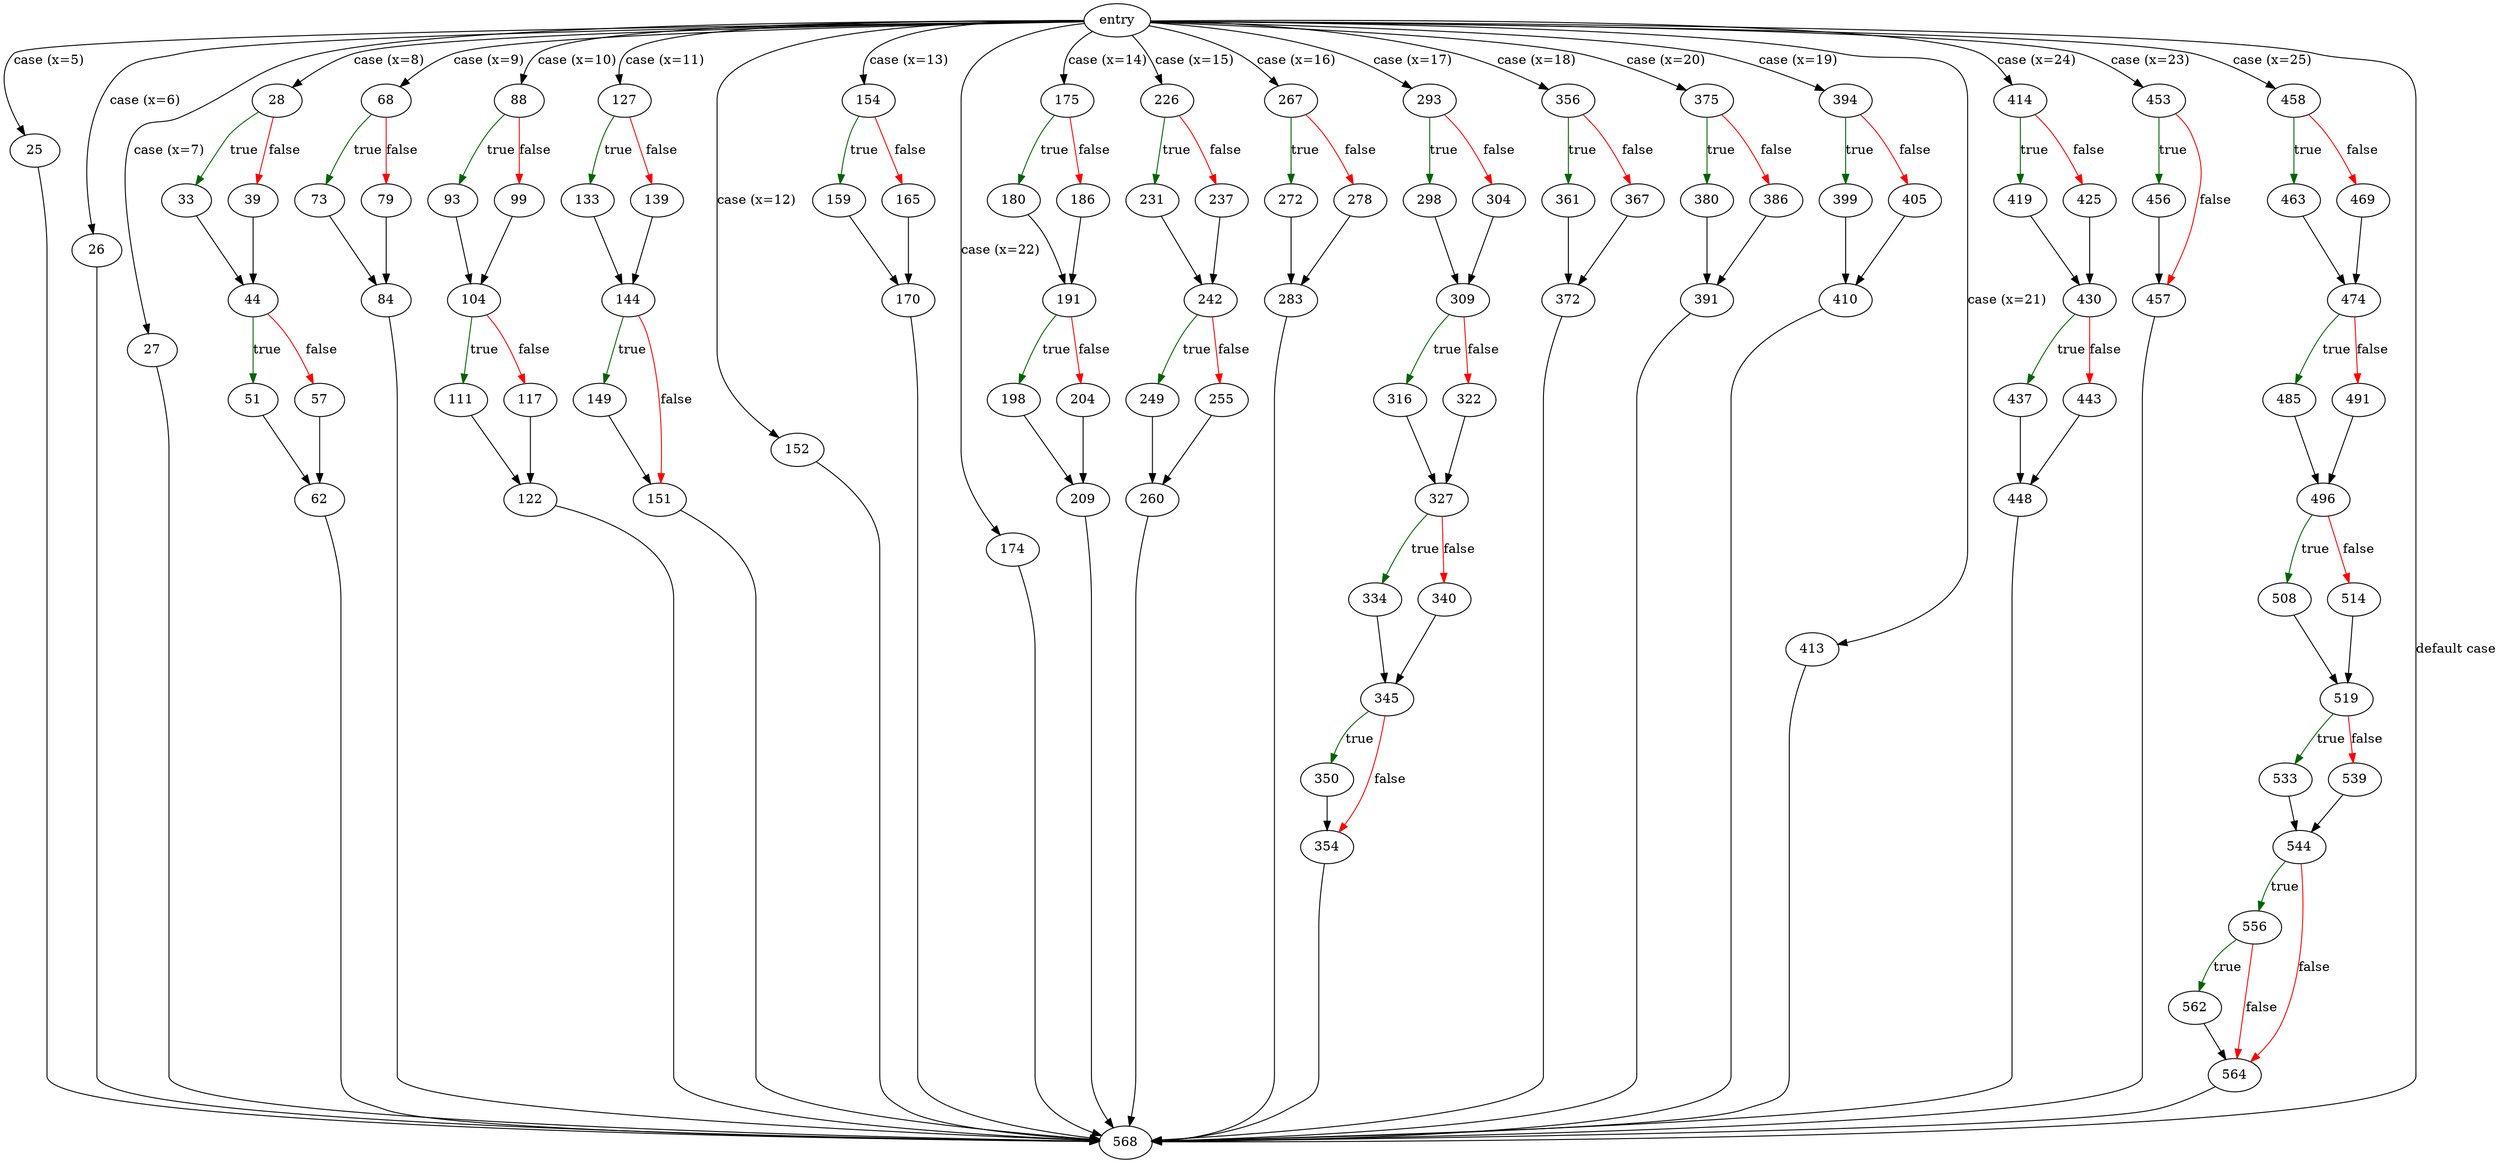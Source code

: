digraph "sqlite3_test_control" {
	// Node definitions.
	1 [label=entry];
	25;
	26;
	27;
	28;
	33;
	39;
	44;
	51;
	57;
	62;
	68;
	73;
	79;
	84;
	88;
	93;
	99;
	104;
	111;
	117;
	122;
	127;
	133;
	139;
	144;
	149;
	151;
	152;
	154;
	159;
	165;
	170;
	174;
	175;
	180;
	186;
	191;
	198;
	204;
	209;
	226;
	231;
	237;
	242;
	249;
	255;
	260;
	267;
	272;
	278;
	283;
	293;
	298;
	304;
	309;
	316;
	322;
	327;
	334;
	340;
	345;
	350;
	354;
	356;
	361;
	367;
	372;
	375;
	380;
	386;
	391;
	394;
	399;
	405;
	410;
	413;
	414;
	419;
	425;
	430;
	437;
	443;
	448;
	453;
	456;
	457;
	458;
	463;
	469;
	474;
	485;
	491;
	496;
	508;
	514;
	519;
	533;
	539;
	544;
	556;
	562;
	564;
	568;

	// Edge definitions.
	1 -> 25 [label="case (x=5)"];
	1 -> 26 [label="case (x=6)"];
	1 -> 27 [label="case (x=7)"];
	1 -> 28 [label="case (x=8)"];
	1 -> 68 [label="case (x=9)"];
	1 -> 88 [label="case (x=10)"];
	1 -> 127 [label="case (x=11)"];
	1 -> 152 [label="case (x=12)"];
	1 -> 154 [label="case (x=13)"];
	1 -> 174 [label="case (x=22)"];
	1 -> 175 [label="case (x=14)"];
	1 -> 226 [label="case (x=15)"];
	1 -> 267 [label="case (x=16)"];
	1 -> 293 [label="case (x=17)"];
	1 -> 356 [label="case (x=18)"];
	1 -> 375 [label="case (x=20)"];
	1 -> 394 [label="case (x=19)"];
	1 -> 413 [label="case (x=21)"];
	1 -> 414 [label="case (x=24)"];
	1 -> 453 [label="case (x=23)"];
	1 -> 458 [label="case (x=25)"];
	1 -> 568 [label="default case"];
	25 -> 568;
	26 -> 568;
	27 -> 568;
	28 -> 33 [
		color=darkgreen
		label=true
	];
	28 -> 39 [
		color=red
		label=false
	];
	33 -> 44;
	39 -> 44;
	44 -> 51 [
		color=darkgreen
		label=true
	];
	44 -> 57 [
		color=red
		label=false
	];
	51 -> 62;
	57 -> 62;
	62 -> 568;
	68 -> 73 [
		color=darkgreen
		label=true
	];
	68 -> 79 [
		color=red
		label=false
	];
	73 -> 84;
	79 -> 84;
	84 -> 568;
	88 -> 93 [
		color=darkgreen
		label=true
	];
	88 -> 99 [
		color=red
		label=false
	];
	93 -> 104;
	99 -> 104;
	104 -> 111 [
		color=darkgreen
		label=true
	];
	104 -> 117 [
		color=red
		label=false
	];
	111 -> 122;
	117 -> 122;
	122 -> 568;
	127 -> 133 [
		color=darkgreen
		label=true
	];
	127 -> 139 [
		color=red
		label=false
	];
	133 -> 144;
	139 -> 144;
	144 -> 149 [
		color=darkgreen
		label=true
	];
	144 -> 151 [
		color=red
		label=false
	];
	149 -> 151;
	151 -> 568;
	152 -> 568;
	154 -> 159 [
		color=darkgreen
		label=true
	];
	154 -> 165 [
		color=red
		label=false
	];
	159 -> 170;
	165 -> 170;
	170 -> 568;
	174 -> 568;
	175 -> 180 [
		color=darkgreen
		label=true
	];
	175 -> 186 [
		color=red
		label=false
	];
	180 -> 191;
	186 -> 191;
	191 -> 198 [
		color=darkgreen
		label=true
	];
	191 -> 204 [
		color=red
		label=false
	];
	198 -> 209;
	204 -> 209;
	209 -> 568;
	226 -> 231 [
		color=darkgreen
		label=true
	];
	226 -> 237 [
		color=red
		label=false
	];
	231 -> 242;
	237 -> 242;
	242 -> 249 [
		color=darkgreen
		label=true
	];
	242 -> 255 [
		color=red
		label=false
	];
	249 -> 260;
	255 -> 260;
	260 -> 568;
	267 -> 272 [
		color=darkgreen
		label=true
	];
	267 -> 278 [
		color=red
		label=false
	];
	272 -> 283;
	278 -> 283;
	283 -> 568;
	293 -> 298 [
		color=darkgreen
		label=true
	];
	293 -> 304 [
		color=red
		label=false
	];
	298 -> 309;
	304 -> 309;
	309 -> 316 [
		color=darkgreen
		label=true
	];
	309 -> 322 [
		color=red
		label=false
	];
	316 -> 327;
	322 -> 327;
	327 -> 334 [
		color=darkgreen
		label=true
	];
	327 -> 340 [
		color=red
		label=false
	];
	334 -> 345;
	340 -> 345;
	345 -> 350 [
		color=darkgreen
		label=true
	];
	345 -> 354 [
		color=red
		label=false
	];
	350 -> 354;
	354 -> 568;
	356 -> 361 [
		color=darkgreen
		label=true
	];
	356 -> 367 [
		color=red
		label=false
	];
	361 -> 372;
	367 -> 372;
	372 -> 568;
	375 -> 380 [
		color=darkgreen
		label=true
	];
	375 -> 386 [
		color=red
		label=false
	];
	380 -> 391;
	386 -> 391;
	391 -> 568;
	394 -> 399 [
		color=darkgreen
		label=true
	];
	394 -> 405 [
		color=red
		label=false
	];
	399 -> 410;
	405 -> 410;
	410 -> 568;
	413 -> 568;
	414 -> 419 [
		color=darkgreen
		label=true
	];
	414 -> 425 [
		color=red
		label=false
	];
	419 -> 430;
	425 -> 430;
	430 -> 437 [
		color=darkgreen
		label=true
	];
	430 -> 443 [
		color=red
		label=false
	];
	437 -> 448;
	443 -> 448;
	448 -> 568;
	453 -> 456 [
		color=darkgreen
		label=true
	];
	453 -> 457 [
		color=red
		label=false
	];
	456 -> 457;
	457 -> 568;
	458 -> 463 [
		color=darkgreen
		label=true
	];
	458 -> 469 [
		color=red
		label=false
	];
	463 -> 474;
	469 -> 474;
	474 -> 485 [
		color=darkgreen
		label=true
	];
	474 -> 491 [
		color=red
		label=false
	];
	485 -> 496;
	491 -> 496;
	496 -> 508 [
		color=darkgreen
		label=true
	];
	496 -> 514 [
		color=red
		label=false
	];
	508 -> 519;
	514 -> 519;
	519 -> 533 [
		color=darkgreen
		label=true
	];
	519 -> 539 [
		color=red
		label=false
	];
	533 -> 544;
	539 -> 544;
	544 -> 556 [
		color=darkgreen
		label=true
	];
	544 -> 564 [
		color=red
		label=false
	];
	556 -> 562 [
		color=darkgreen
		label=true
	];
	556 -> 564 [
		color=red
		label=false
	];
	562 -> 564;
	564 -> 568;
}